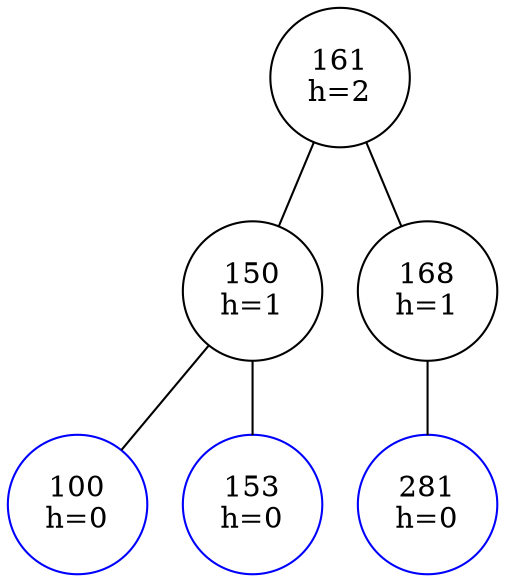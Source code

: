 graph G {
	node [shape=circle];
	161--150;
	161--168;
	161 [label="161\nh=2"];
	150--100;
	150--153;
	150 [label="150\nh=1"];
	100 [label="100\nh=0", color=blue];
	153 [label="153\nh=0", color=blue];
	168--281;
	168 [label="168\nh=1"];
	281 [label="281\nh=0", color=blue];
}